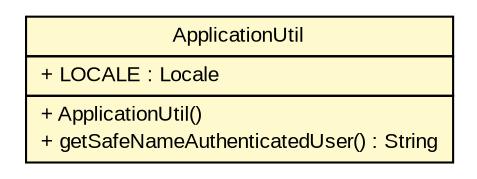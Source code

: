 #!/usr/local/bin/dot
#
# Class diagram 
# Generated by UMLGraph version R5_6 (http://www.umlgraph.org/)
#

digraph G {
	edge [fontname="arial",fontsize=10,labelfontname="arial",labelfontsize=10];
	node [fontname="arial",fontsize=10,shape=plaintext];
	nodesep=0.25;
	ranksep=0.5;
	// br.gov.to.sefaz.util.application.ApplicationUtil
	c890 [label=<<table title="br.gov.to.sefaz.util.application.ApplicationUtil" border="0" cellborder="1" cellspacing="0" cellpadding="2" port="p" bgcolor="lemonChiffon" href="./ApplicationUtil.html">
		<tr><td><table border="0" cellspacing="0" cellpadding="1">
<tr><td align="center" balign="center"> ApplicationUtil </td></tr>
		</table></td></tr>
		<tr><td><table border="0" cellspacing="0" cellpadding="1">
<tr><td align="left" balign="left"> + LOCALE : Locale </td></tr>
		</table></td></tr>
		<tr><td><table border="0" cellspacing="0" cellpadding="1">
<tr><td align="left" balign="left"> + ApplicationUtil() </td></tr>
<tr><td align="left" balign="left"> + getSafeNameAuthenticatedUser() : String </td></tr>
		</table></td></tr>
		</table>>, URL="./ApplicationUtil.html", fontname="arial", fontcolor="black", fontsize=10.0];
}


